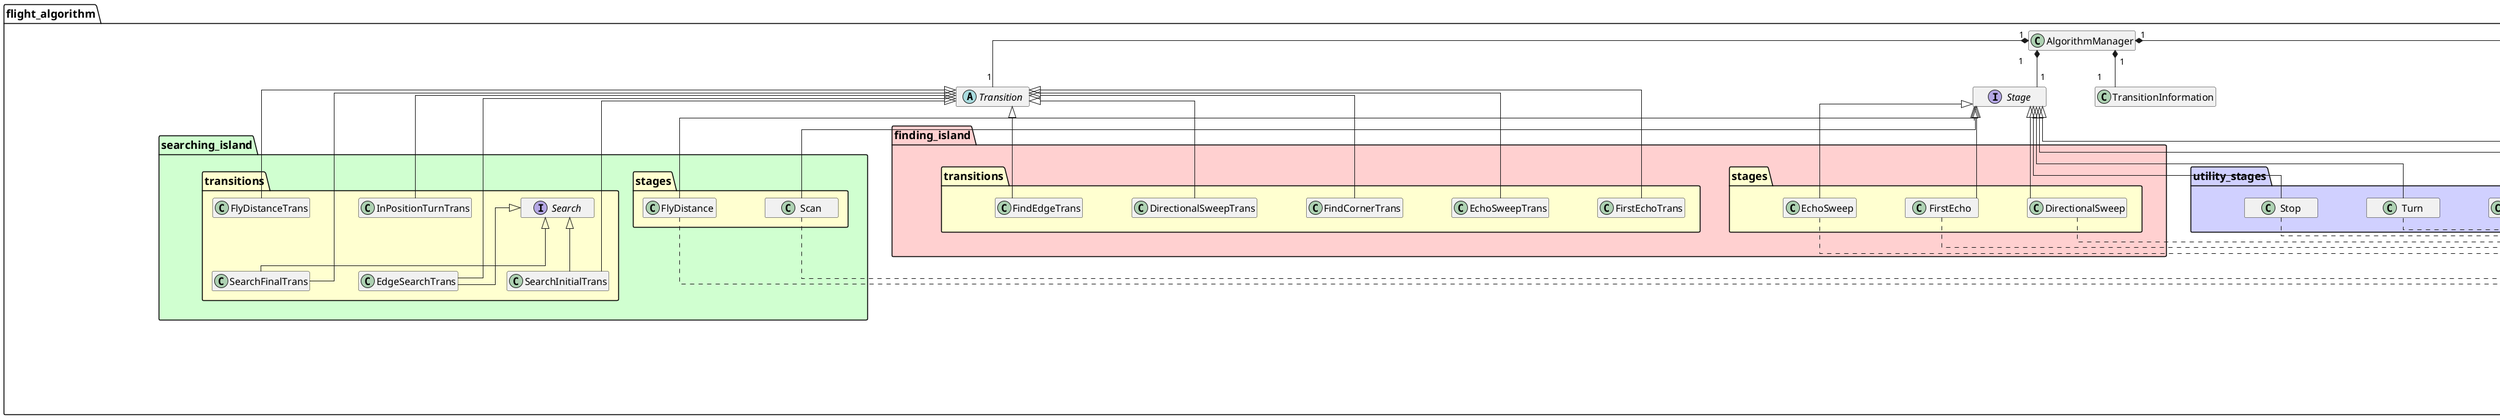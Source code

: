 @startuml EmergencyRescueDrone-FlightAlgorithm-Conceptual

hide empty members
hide empty methods
hide empty fields
skinparam linetype ortho
skinparam nodesep 80
skinparam ranksep 60

' Increase class/interface box sizes and font
skinparam minClassWidth 120
skinparam classFontSize 16
skinparam classNameFontSize 16
skinparam packageFontSize 18
skinparam noteFontSize 14
skinparam ArrowFontSize 14
skinparam stereotypeFontSize 14
skinparam titleFontSize 20

package "flight_algorithm" {
  package "external" #EEEEEE {
    class "CommandCenter" as ExtCommandCenter
    class "IslandEdgeManager" as ExtIslandEdgeManager
  }
  class AlgorithmManager
  class TransitionInformation
  abstract Transition
  interface Stage
  AlgorithmManager "1" *-- "1" Transition
  AlgorithmManager "1" *-- "1" TransitionInformation
  AlgorithmManager "1" *-- "1" Stage
  AlgorithmManager "1" *-- "1" ExtIslandEdgeManager
  together {
    package "finding_island" as FI #FFD0D0 {
      package "stages" as FIS #FFFFD0 {
        class FirstEcho
        class EchoSweep
        class DirectionalSweep
      }
      package "transitions" as FIT #FFFFD0 {
        class FirstEchoTrans
        class EchoSweepTrans
        class FindCornerTrans
        class DirectionalSweepTrans
        class FindEdgeTrans
      }
    }
    package "searching_island" as SI #D0FFD0 {
      package "transitions" as SIT #FFFFD0 {
        class FlyDistanceTrans
        class InPositionTurnTrans
        class SearchInitialTrans
        class SearchFinalTrans
        class EdgeSearchTrans
        interface Search
      }
      package "stages" as SIS #FFFFD0 {
        class Scan
        class FlyDistance
      }
      SearchInitialTrans -up-|> Search
      SearchFinalTrans -up-|> Search
      EdgeSearchTrans -up-|> Search
    }
    package "utility_stages" as US #D0D0FF {
      class UTurn
      class InPositionTurn
      class Turn
      class Stop
    }
  }
  FI -[hidden]right-> SI
  SI -[hidden]right-> US
  Stage -[hidden]down-> FIS
  Transition -[hidden]down-> FIT
  FirstEcho -up-|> Stage
  EchoSweep -up-|> Stage
  DirectionalSweep -up-|> Stage
  Scan -up-|> Stage
  FlyDistance -up-|> Stage
  UTurn -up-|> Stage
  InPositionTurn -up-|> Stage
  Turn -up-|> Stage
  Stop -up-|> Stage
  FirstEchoTrans -up-|> Transition
  EchoSweepTrans -up-|> Transition
  FindCornerTrans -up-|> Transition
  DirectionalSweepTrans -up-|> Transition
  FindEdgeTrans -up-|> Transition
  FlyDistanceTrans -up-|> Transition
  InPositionTurnTrans -up-|> Transition
  SearchInitialTrans -up-|> Transition
  SearchFinalTrans -up-|> Transition
  EdgeSearchTrans -up-|> Transition
  note "Finding Island stages use CommandCenter" as N1
  note "Utility stages use CommandCenter" as N2
  note "Searching Island stages use CommandCenter" as N3
  N1 .. ExtCommandCenter
  N2 .. ExtCommandCenter
  N3 .. ExtCommandCenter
  FirstEcho ..> N1
  EchoSweep ..> N1
  DirectionalSweep ..> N1
  UTurn ..> N2
  InPositionTurn ..> N2
  Turn ..> N2
  Stop ..> N2
  FlyDistance ..> N3
  Scan ..> N3
}
@enduml
